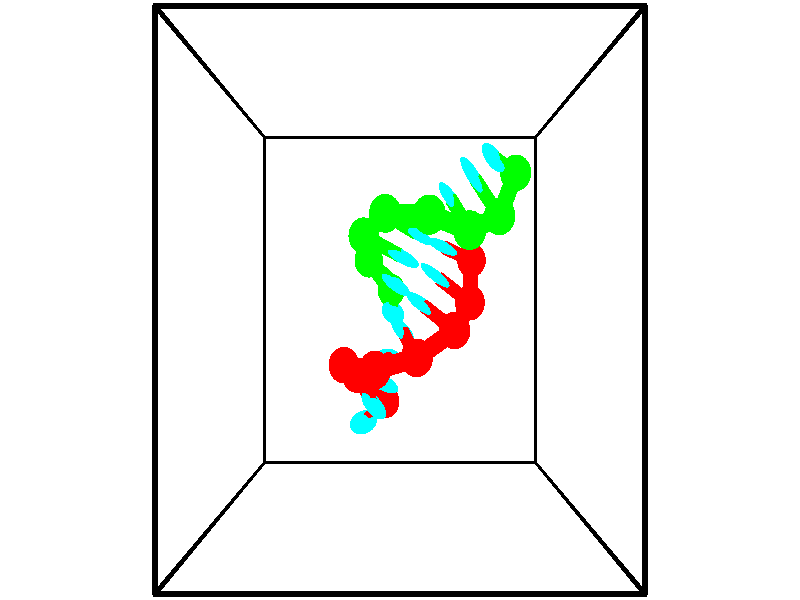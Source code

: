 // switches for output
#declare DRAW_BASES = 1; // possible values are 0, 1; only relevant for DNA ribbons
#declare DRAW_BASES_TYPE = 3; // possible values are 1, 2, 3; only relevant for DNA ribbons
#declare DRAW_FOG = 0; // set to 1 to enable fog

#include "colors.inc"

#include "transforms.inc"
background { rgb <1, 1, 1>}

#default {
   normal{
       ripples 0.25
       frequency 0.20
       turbulence 0.2
       lambda 5
   }
	finish {
		phong 0.1
		phong_size 40.
	}
}

// original window dimensions: 1024x640


// camera settings

camera {
	sky <-0, 1, 0>
	up <-0, 1, 0>
	right 1.6 * <1, 0, 0>
	location <2.5, 2.5, 11.1562>
	look_at <2.5, 2.5, 2.5>
	direction <0, 0, -8.6562>
	angle 67.0682
}


# declare cpy_camera_pos = <2.5, 2.5, 11.1562>;
# if (DRAW_FOG = 1)
fog {
	fog_type 2
	up vnormalize(cpy_camera_pos)
	color rgbt<1,1,1,0.3>
	distance 1e-5
	fog_alt 3e-3
	fog_offset 4
}
# end


// LIGHTS

# declare lum = 6;
global_settings {
	ambient_light rgb lum * <0.05, 0.05, 0.05>
	max_trace_level 15
}# declare cpy_direct_light_amount = 0.25;
light_source
{	1000 * <-1, -1, 1>,
	rgb lum * cpy_direct_light_amount
	parallel
}

light_source
{	1000 * <1, 1, -1>,
	rgb lum * cpy_direct_light_amount
	parallel
}

// strand 0

// nucleotide -1

// particle -1
sphere {
	<2.236928, 0.963052, 0.187495> 0.250000
	pigment { color rgbt <1,0,0,0> }
	no_shadow
}
cylinder {
	<2.028130, 0.838821, 0.505253>,  <1.902851, 0.764283, 0.695908>, 0.100000
	pigment { color rgbt <1,0,0,0> }
	no_shadow
}
cylinder {
	<2.028130, 0.838821, 0.505253>,  <2.236928, 0.963052, 0.187495>, 0.100000
	pigment { color rgbt <1,0,0,0> }
	no_shadow
}

// particle -1
sphere {
	<2.028130, 0.838821, 0.505253> 0.100000
	pigment { color rgbt <1,0,0,0> }
	no_shadow
}
sphere {
	0, 1
	scale<0.080000,0.200000,0.300000>
	matrix <0.211207, 0.855282, 0.473164,
		-0.826386, 0.414771, -0.380857,
		-0.521995, -0.310576, 0.794395,
		1.871531, 0.745649, 0.743571>
	pigment { color rgbt <0,1,1,0> }
	no_shadow
}
cylinder {
	<1.726614, 1.376419, 0.426058>,  <2.236928, 0.963052, 0.187495>, 0.130000
	pigment { color rgbt <1,0,0,0> }
	no_shadow
}

// nucleotide -1

// particle -1
sphere {
	<1.726614, 1.376419, 0.426058> 0.250000
	pigment { color rgbt <1,0,0,0> }
	no_shadow
}
cylinder {
	<1.913391, 1.170105, 0.713371>,  <2.025457, 1.046317, 0.885759>, 0.100000
	pigment { color rgbt <1,0,0,0> }
	no_shadow
}
cylinder {
	<1.913391, 1.170105, 0.713371>,  <1.726614, 1.376419, 0.426058>, 0.100000
	pigment { color rgbt <1,0,0,0> }
	no_shadow
}

// particle -1
sphere {
	<1.913391, 1.170105, 0.713371> 0.100000
	pigment { color rgbt <1,0,0,0> }
	no_shadow
}
sphere {
	0, 1
	scale<0.080000,0.200000,0.300000>
	matrix <0.445522, 0.838867, 0.312748,
		-0.763856, 0.173976, 0.621495,
		0.466942, -0.515785, 0.718284,
		2.053474, 1.015370, 0.928856>
	pigment { color rgbt <0,1,1,0> }
	no_shadow
}
cylinder {
	<1.573251, 1.605425, 1.193731>,  <1.726614, 1.376419, 0.426058>, 0.130000
	pigment { color rgbt <1,0,0,0> }
	no_shadow
}

// nucleotide -1

// particle -1
sphere {
	<1.573251, 1.605425, 1.193731> 0.250000
	pigment { color rgbt <1,0,0,0> }
	no_shadow
}
cylinder {
	<1.931400, 1.458832, 1.092541>,  <2.146290, 1.370876, 1.031827>, 0.100000
	pigment { color rgbt <1,0,0,0> }
	no_shadow
}
cylinder {
	<1.931400, 1.458832, 1.092541>,  <1.573251, 1.605425, 1.193731>, 0.100000
	pigment { color rgbt <1,0,0,0> }
	no_shadow
}

// particle -1
sphere {
	<1.931400, 1.458832, 1.092541> 0.100000
	pigment { color rgbt <1,0,0,0> }
	no_shadow
}
sphere {
	0, 1
	scale<0.080000,0.200000,0.300000>
	matrix <0.431599, 0.854080, 0.290292,
		0.109673, -0.369104, 0.922894,
		0.895374, -0.366483, -0.252975,
		2.200012, 1.348887, 1.016648>
	pigment { color rgbt <0,1,1,0> }
	no_shadow
}
cylinder {
	<2.109993, 1.592614, 1.764313>,  <1.573251, 1.605425, 1.193731>, 0.130000
	pigment { color rgbt <1,0,0,0> }
	no_shadow
}

// nucleotide -1

// particle -1
sphere {
	<2.109993, 1.592614, 1.764313> 0.250000
	pigment { color rgbt <1,0,0,0> }
	no_shadow
}
cylinder {
	<2.236050, 1.654572, 1.389786>,  <2.311684, 1.691746, 1.165069>, 0.100000
	pigment { color rgbt <1,0,0,0> }
	no_shadow
}
cylinder {
	<2.236050, 1.654572, 1.389786>,  <2.109993, 1.592614, 1.764313>, 0.100000
	pigment { color rgbt <1,0,0,0> }
	no_shadow
}

// particle -1
sphere {
	<2.236050, 1.654572, 1.389786> 0.100000
	pigment { color rgbt <1,0,0,0> }
	no_shadow
}
sphere {
	0, 1
	scale<0.080000,0.200000,0.300000>
	matrix <0.322605, 0.910358, 0.259180,
		0.892530, -0.383741, 0.236925,
		0.315144, 0.154893, -0.936318,
		2.330592, 1.701040, 1.108890>
	pigment { color rgbt <0,1,1,0> }
	no_shadow
}
cylinder {
	<2.759535, 1.750421, 1.772310>,  <2.109993, 1.592614, 1.764313>, 0.130000
	pigment { color rgbt <1,0,0,0> }
	no_shadow
}

// nucleotide -1

// particle -1
sphere {
	<2.759535, 1.750421, 1.772310> 0.250000
	pigment { color rgbt <1,0,0,0> }
	no_shadow
}
cylinder {
	<2.635330, 1.937294, 1.441174>,  <2.560807, 2.049417, 1.242491>, 0.100000
	pigment { color rgbt <1,0,0,0> }
	no_shadow
}
cylinder {
	<2.635330, 1.937294, 1.441174>,  <2.759535, 1.750421, 1.772310>, 0.100000
	pigment { color rgbt <1,0,0,0> }
	no_shadow
}

// particle -1
sphere {
	<2.635330, 1.937294, 1.441174> 0.100000
	pigment { color rgbt <1,0,0,0> }
	no_shadow
}
sphere {
	0, 1
	scale<0.080000,0.200000,0.300000>
	matrix <0.522662, 0.811340, 0.261825,
		0.793981, -0.351382, -0.496110,
		-0.310513, 0.467182, -0.827842,
		2.542176, 2.077448, 1.192821>
	pigment { color rgbt <0,1,1,0> }
	no_shadow
}
cylinder {
	<3.372338, 2.094510, 1.510279>,  <2.759535, 1.750421, 1.772310>, 0.130000
	pigment { color rgbt <1,0,0,0> }
	no_shadow
}

// nucleotide -1

// particle -1
sphere {
	<3.372338, 2.094510, 1.510279> 0.250000
	pigment { color rgbt <1,0,0,0> }
	no_shadow
}
cylinder {
	<3.075970, 2.294983, 1.331459>,  <2.898149, 2.415267, 1.224167>, 0.100000
	pigment { color rgbt <1,0,0,0> }
	no_shadow
}
cylinder {
	<3.075970, 2.294983, 1.331459>,  <3.372338, 2.094510, 1.510279>, 0.100000
	pigment { color rgbt <1,0,0,0> }
	no_shadow
}

// particle -1
sphere {
	<3.075970, 2.294983, 1.331459> 0.100000
	pigment { color rgbt <1,0,0,0> }
	no_shadow
}
sphere {
	0, 1
	scale<0.080000,0.200000,0.300000>
	matrix <0.439340, 0.865169, 0.241790,
		0.507955, -0.017259, -0.861211,
		-0.740920, 0.501183, -0.447050,
		2.853694, 2.445338, 1.197344>
	pigment { color rgbt <0,1,1,0> }
	no_shadow
}
cylinder {
	<3.682618, 2.462429, 0.945511>,  <3.372338, 2.094510, 1.510279>, 0.130000
	pigment { color rgbt <1,0,0,0> }
	no_shadow
}

// nucleotide -1

// particle -1
sphere {
	<3.682618, 2.462429, 0.945511> 0.250000
	pigment { color rgbt <1,0,0,0> }
	no_shadow
}
cylinder {
	<3.348846, 2.677299, 0.994778>,  <3.148583, 2.806222, 1.024338>, 0.100000
	pigment { color rgbt <1,0,0,0> }
	no_shadow
}
cylinder {
	<3.348846, 2.677299, 0.994778>,  <3.682618, 2.462429, 0.945511>, 0.100000
	pigment { color rgbt <1,0,0,0> }
	no_shadow
}

// particle -1
sphere {
	<3.348846, 2.677299, 0.994778> 0.100000
	pigment { color rgbt <1,0,0,0> }
	no_shadow
}
sphere {
	0, 1
	scale<0.080000,0.200000,0.300000>
	matrix <0.547543, 0.833457, 0.074470,
		-0.062651, 0.129579, -0.989588,
		-0.834429, 0.537176, 0.123166,
		3.098518, 2.838452, 1.031728>
	pigment { color rgbt <0,1,1,0> }
	no_shadow
}
cylinder {
	<3.753124, 3.080227, 0.563992>,  <3.682618, 2.462429, 0.945511>, 0.130000
	pigment { color rgbt <1,0,0,0> }
	no_shadow
}

// nucleotide -1

// particle -1
sphere {
	<3.753124, 3.080227, 0.563992> 0.250000
	pigment { color rgbt <1,0,0,0> }
	no_shadow
}
cylinder {
	<3.447945, 3.176147, 0.804127>,  <3.264837, 3.233700, 0.948207>, 0.100000
	pigment { color rgbt <1,0,0,0> }
	no_shadow
}
cylinder {
	<3.447945, 3.176147, 0.804127>,  <3.753124, 3.080227, 0.563992>, 0.100000
	pigment { color rgbt <1,0,0,0> }
	no_shadow
}

// particle -1
sphere {
	<3.447945, 3.176147, 0.804127> 0.100000
	pigment { color rgbt <1,0,0,0> }
	no_shadow
}
sphere {
	0, 1
	scale<0.080000,0.200000,0.300000>
	matrix <0.402727, 0.902743, 0.151216,
		-0.505687, 0.357142, -0.785322,
		-0.762950, 0.239802, 0.600336,
		3.219060, 3.248088, 0.984227>
	pigment { color rgbt <0,1,1,0> }
	no_shadow
}
// strand 1

// nucleotide -1

// particle -1
sphere {
	<4.403974, 4.240842, 1.213285> 0.250000
	pigment { color rgbt <0,1,0,0> }
	no_shadow
}
cylinder {
	<4.148676, 4.303528, 1.514771>,  <3.995497, 4.341139, 1.695662>, 0.100000
	pigment { color rgbt <0,1,0,0> }
	no_shadow
}
cylinder {
	<4.148676, 4.303528, 1.514771>,  <4.403974, 4.240842, 1.213285>, 0.100000
	pigment { color rgbt <0,1,0,0> }
	no_shadow
}

// particle -1
sphere {
	<4.148676, 4.303528, 1.514771> 0.100000
	pigment { color rgbt <0,1,0,0> }
	no_shadow
}
sphere {
	0, 1
	scale<0.080000,0.200000,0.300000>
	matrix <-0.733345, -0.421621, -0.533331,
		0.234202, -0.893128, 0.384022,
		-0.638244, 0.156713, 0.753715,
		3.957203, 4.350542, 1.740885>
	pigment { color rgbt <0,1,1,0> }
	no_shadow
}
cylinder {
	<4.096413, 3.617608, 1.466782>,  <4.403974, 4.240842, 1.213285>, 0.130000
	pigment { color rgbt <0,1,0,0> }
	no_shadow
}

// nucleotide -1

// particle -1
sphere {
	<4.096413, 3.617608, 1.466782> 0.250000
	pigment { color rgbt <0,1,0,0> }
	no_shadow
}
cylinder {
	<3.845341, 3.925064, 1.516113>,  <3.694697, 4.109538, 1.545712>, 0.100000
	pigment { color rgbt <0,1,0,0> }
	no_shadow
}
cylinder {
	<3.845341, 3.925064, 1.516113>,  <4.096413, 3.617608, 1.466782>, 0.100000
	pigment { color rgbt <0,1,0,0> }
	no_shadow
}

// particle -1
sphere {
	<3.845341, 3.925064, 1.516113> 0.100000
	pigment { color rgbt <0,1,0,0> }
	no_shadow
}
sphere {
	0, 1
	scale<0.080000,0.200000,0.300000>
	matrix <-0.733199, -0.530475, -0.425459,
		-0.261602, -0.357477, 0.896535,
		-0.627681, 0.768639, 0.123329,
		3.657036, 4.155656, 1.553112>
	pigment { color rgbt <0,1,1,0> }
	no_shadow
}
cylinder {
	<3.556510, 3.382809, 1.994388>,  <4.096413, 3.617608, 1.466782>, 0.130000
	pigment { color rgbt <0,1,0,0> }
	no_shadow
}

// nucleotide -1

// particle -1
sphere {
	<3.556510, 3.382809, 1.994388> 0.250000
	pigment { color rgbt <0,1,0,0> }
	no_shadow
}
cylinder {
	<3.406960, 3.656464, 1.743893>,  <3.317229, 3.820656, 1.593596>, 0.100000
	pigment { color rgbt <0,1,0,0> }
	no_shadow
}
cylinder {
	<3.406960, 3.656464, 1.743893>,  <3.556510, 3.382809, 1.994388>, 0.100000
	pigment { color rgbt <0,1,0,0> }
	no_shadow
}

// particle -1
sphere {
	<3.406960, 3.656464, 1.743893> 0.100000
	pigment { color rgbt <0,1,0,0> }
	no_shadow
}
sphere {
	0, 1
	scale<0.080000,0.200000,0.300000>
	matrix <-0.675221, -0.663667, -0.321905,
		-0.635839, 0.302494, 0.710075,
		-0.373879, 0.684137, -0.626236,
		3.294796, 3.861705, 1.556021>
	pigment { color rgbt <0,1,1,0> }
	no_shadow
}
cylinder {
	<2.939810, 3.567027, 2.094651>,  <3.556510, 3.382809, 1.994388>, 0.130000
	pigment { color rgbt <0,1,0,0> }
	no_shadow
}

// nucleotide -1

// particle -1
sphere {
	<2.939810, 3.567027, 2.094651> 0.250000
	pigment { color rgbt <0,1,0,0> }
	no_shadow
}
cylinder {
	<3.002529, 3.619034, 1.703037>,  <3.040161, 3.650238, 1.468069>, 0.100000
	pigment { color rgbt <0,1,0,0> }
	no_shadow
}
cylinder {
	<3.002529, 3.619034, 1.703037>,  <2.939810, 3.567027, 2.094651>, 0.100000
	pigment { color rgbt <0,1,0,0> }
	no_shadow
}

// particle -1
sphere {
	<3.002529, 3.619034, 1.703037> 0.100000
	pigment { color rgbt <0,1,0,0> }
	no_shadow
}
sphere {
	0, 1
	scale<0.080000,0.200000,0.300000>
	matrix <-0.520891, -0.831327, -0.193824,
		-0.839099, 0.540361, -0.062627,
		0.156798, 0.130016, -0.979035,
		3.049569, 3.658039, 1.409327>
	pigment { color rgbt <0,1,1,0> }
	no_shadow
}
cylinder {
	<2.269471, 3.623563, 1.763663>,  <2.939810, 3.567027, 2.094651>, 0.130000
	pigment { color rgbt <0,1,0,0> }
	no_shadow
}

// nucleotide -1

// particle -1
sphere {
	<2.269471, 3.623563, 1.763663> 0.250000
	pigment { color rgbt <0,1,0,0> }
	no_shadow
}
cylinder {
	<2.562450, 3.495789, 1.523170>,  <2.738238, 3.419124, 1.378875>, 0.100000
	pigment { color rgbt <0,1,0,0> }
	no_shadow
}
cylinder {
	<2.562450, 3.495789, 1.523170>,  <2.269471, 3.623563, 1.763663>, 0.100000
	pigment { color rgbt <0,1,0,0> }
	no_shadow
}

// particle -1
sphere {
	<2.562450, 3.495789, 1.523170> 0.100000
	pigment { color rgbt <0,1,0,0> }
	no_shadow
}
sphere {
	0, 1
	scale<0.080000,0.200000,0.300000>
	matrix <-0.539725, -0.810721, -0.226778,
		-0.414990, 0.490603, -0.766219,
		0.732448, -0.319437, -0.601232,
		2.782185, 3.399957, 1.342801>
	pigment { color rgbt <0,1,1,0> }
	no_shadow
}
cylinder {
	<1.903642, 3.380584, 1.230567>,  <2.269471, 3.623563, 1.763663>, 0.130000
	pigment { color rgbt <0,1,0,0> }
	no_shadow
}

// nucleotide -1

// particle -1
sphere {
	<1.903642, 3.380584, 1.230567> 0.250000
	pigment { color rgbt <0,1,0,0> }
	no_shadow
}
cylinder {
	<2.266457, 3.218216, 1.185822>,  <2.484146, 3.120795, 1.158974>, 0.100000
	pigment { color rgbt <0,1,0,0> }
	no_shadow
}
cylinder {
	<2.266457, 3.218216, 1.185822>,  <1.903642, 3.380584, 1.230567>, 0.100000
	pigment { color rgbt <0,1,0,0> }
	no_shadow
}

// particle -1
sphere {
	<2.266457, 3.218216, 1.185822> 0.100000
	pigment { color rgbt <0,1,0,0> }
	no_shadow
}
sphere {
	0, 1
	scale<0.080000,0.200000,0.300000>
	matrix <-0.419372, -0.847258, -0.326007,
		0.037555, 0.342614, -0.938725,
		0.907037, -0.405919, -0.111864,
		2.538568, 3.096440, 1.152262>
	pigment { color rgbt <0,1,1,0> }
	no_shadow
}
cylinder {
	<1.952305, 3.078505, 0.549928>,  <1.903642, 3.380584, 1.230567>, 0.130000
	pigment { color rgbt <0,1,0,0> }
	no_shadow
}

// nucleotide -1

// particle -1
sphere {
	<1.952305, 3.078505, 0.549928> 0.250000
	pigment { color rgbt <0,1,0,0> }
	no_shadow
}
cylinder {
	<2.224083, 2.874527, 0.760948>,  <2.387150, 2.752140, 0.887561>, 0.100000
	pigment { color rgbt <0,1,0,0> }
	no_shadow
}
cylinder {
	<2.224083, 2.874527, 0.760948>,  <1.952305, 3.078505, 0.549928>, 0.100000
	pigment { color rgbt <0,1,0,0> }
	no_shadow
}

// particle -1
sphere {
	<2.224083, 2.874527, 0.760948> 0.100000
	pigment { color rgbt <0,1,0,0> }
	no_shadow
}
sphere {
	0, 1
	scale<0.080000,0.200000,0.300000>
	matrix <-0.424682, -0.859645, -0.283999,
		0.598331, -0.031080, -0.800646,
		0.679445, -0.509945, 0.527552,
		2.427917, 2.721544, 0.919214>
	pigment { color rgbt <0,1,1,0> }
	no_shadow
}
cylinder {
	<2.337579, 2.652400, 0.052444>,  <1.952305, 3.078505, 0.549928>, 0.130000
	pigment { color rgbt <0,1,0,0> }
	no_shadow
}

// nucleotide -1

// particle -1
sphere {
	<2.337579, 2.652400, 0.052444> 0.250000
	pigment { color rgbt <0,1,0,0> }
	no_shadow
}
cylinder {
	<2.360899, 2.461884, 0.403385>,  <2.374891, 2.347574, 0.613950>, 0.100000
	pigment { color rgbt <0,1,0,0> }
	no_shadow
}
cylinder {
	<2.360899, 2.461884, 0.403385>,  <2.337579, 2.652400, 0.052444>, 0.100000
	pigment { color rgbt <0,1,0,0> }
	no_shadow
}

// particle -1
sphere {
	<2.360899, 2.461884, 0.403385> 0.100000
	pigment { color rgbt <0,1,0,0> }
	no_shadow
}
sphere {
	0, 1
	scale<0.080000,0.200000,0.300000>
	matrix <-0.233663, -0.860946, -0.451856,
		0.970568, -0.178661, -0.161485,
		0.058300, -0.476290, 0.877353,
		2.378389, 2.318996, 0.666591>
	pigment { color rgbt <0,1,1,0> }
	no_shadow
}
// box output
cylinder {
	<0.000000, 0.000000, 0.000000>,  <5.000000, 0.000000, 0.000000>, 0.025000
	pigment { color rgbt <0,0,0,0> }
	no_shadow
}
cylinder {
	<0.000000, 0.000000, 0.000000>,  <0.000000, 5.000000, 0.000000>, 0.025000
	pigment { color rgbt <0,0,0,0> }
	no_shadow
}
cylinder {
	<0.000000, 0.000000, 0.000000>,  <0.000000, 0.000000, 5.000000>, 0.025000
	pigment { color rgbt <0,0,0,0> }
	no_shadow
}
cylinder {
	<5.000000, 5.000000, 5.000000>,  <0.000000, 5.000000, 5.000000>, 0.025000
	pigment { color rgbt <0,0,0,0> }
	no_shadow
}
cylinder {
	<5.000000, 5.000000, 5.000000>,  <5.000000, 0.000000, 5.000000>, 0.025000
	pigment { color rgbt <0,0,0,0> }
	no_shadow
}
cylinder {
	<5.000000, 5.000000, 5.000000>,  <5.000000, 5.000000, 0.000000>, 0.025000
	pigment { color rgbt <0,0,0,0> }
	no_shadow
}
cylinder {
	<0.000000, 0.000000, 5.000000>,  <0.000000, 5.000000, 5.000000>, 0.025000
	pigment { color rgbt <0,0,0,0> }
	no_shadow
}
cylinder {
	<0.000000, 0.000000, 5.000000>,  <5.000000, 0.000000, 5.000000>, 0.025000
	pigment { color rgbt <0,0,0,0> }
	no_shadow
}
cylinder {
	<5.000000, 5.000000, 0.000000>,  <0.000000, 5.000000, 0.000000>, 0.025000
	pigment { color rgbt <0,0,0,0> }
	no_shadow
}
cylinder {
	<5.000000, 5.000000, 0.000000>,  <5.000000, 0.000000, 0.000000>, 0.025000
	pigment { color rgbt <0,0,0,0> }
	no_shadow
}
cylinder {
	<5.000000, 0.000000, 5.000000>,  <5.000000, 0.000000, 0.000000>, 0.025000
	pigment { color rgbt <0,0,0,0> }
	no_shadow
}
cylinder {
	<0.000000, 5.000000, 0.000000>,  <0.000000, 5.000000, 5.000000>, 0.025000
	pigment { color rgbt <0,0,0,0> }
	no_shadow
}
// end of box output

